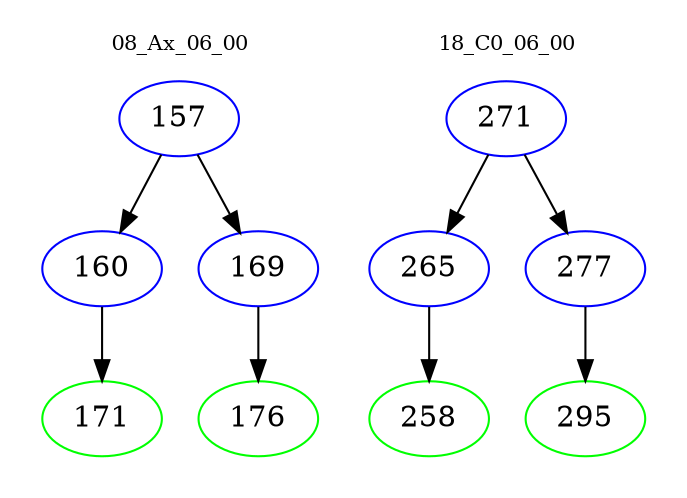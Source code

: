 digraph{
subgraph cluster_0 {
color = white
label = "08_Ax_06_00";
fontsize=10;
T0_157 [label="157", color="blue"]
T0_157 -> T0_160 [color="black"]
T0_160 [label="160", color="blue"]
T0_160 -> T0_171 [color="black"]
T0_171 [label="171", color="green"]
T0_157 -> T0_169 [color="black"]
T0_169 [label="169", color="blue"]
T0_169 -> T0_176 [color="black"]
T0_176 [label="176", color="green"]
}
subgraph cluster_1 {
color = white
label = "18_C0_06_00";
fontsize=10;
T1_271 [label="271", color="blue"]
T1_271 -> T1_265 [color="black"]
T1_265 [label="265", color="blue"]
T1_265 -> T1_258 [color="black"]
T1_258 [label="258", color="green"]
T1_271 -> T1_277 [color="black"]
T1_277 [label="277", color="blue"]
T1_277 -> T1_295 [color="black"]
T1_295 [label="295", color="green"]
}
}
